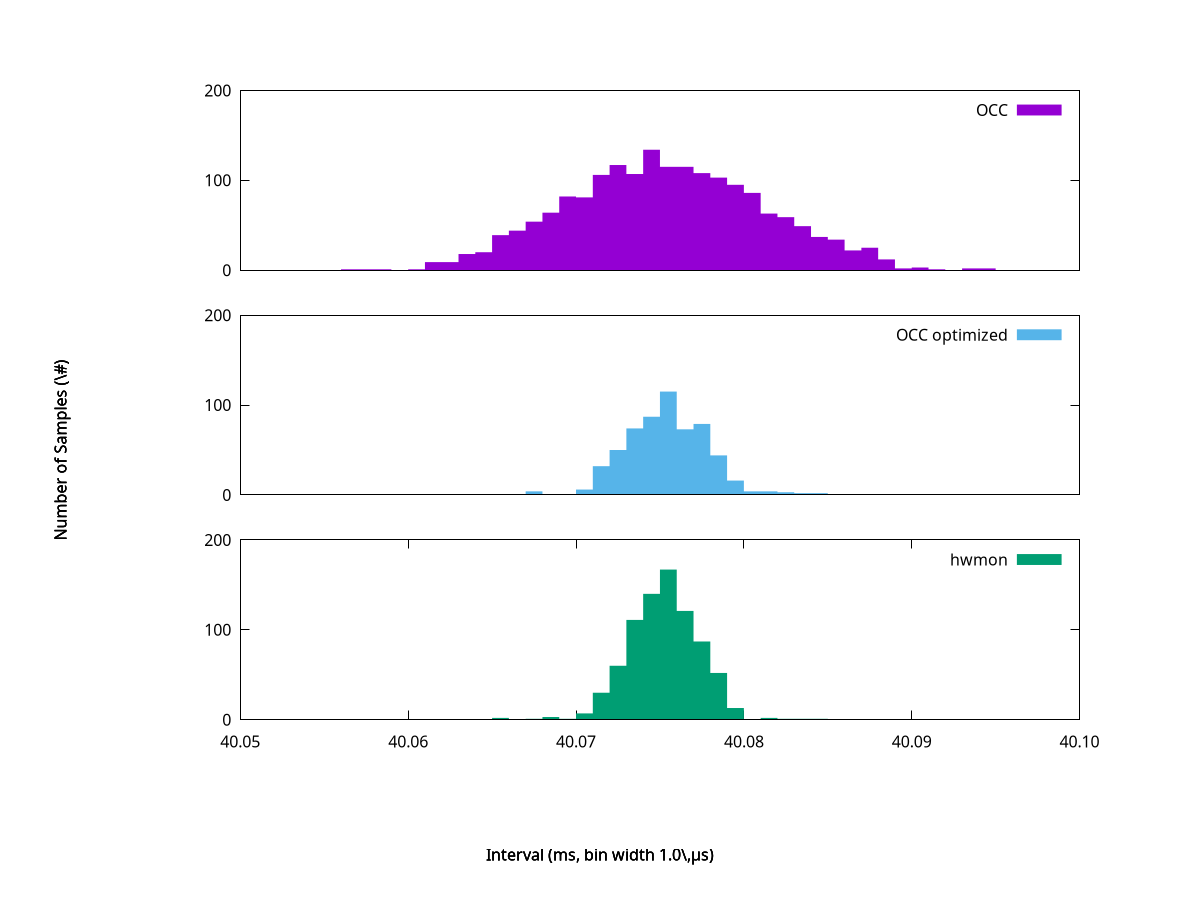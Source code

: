 $hwmon <<EOD
40.049	0
40.050000000000004	0
40.051	0
40.052	0
40.053000000000004	0
40.054	0
40.055	0
40.056	0
40.057	0
40.058	0
40.059	0
40.06	0
40.061	0
40.062	0
40.063	0
40.064	0
40.065	2
40.066	0
40.067	1
40.068	3
40.069	1
40.07	7
40.071	30
40.072	60
40.073	111
40.074	140
40.075	167
40.076	121
40.077	87
40.078	52
40.079	13
40.08	0
40.081	2
40.082	1
40.083	1
40.084	1
40.085	0
40.086	0
40.087	0
40.088	0
40.089	0
40.09	0
40.091	0
40.092	0
40.093	0
40.094	0
40.095	0
40.096000000000004	0
40.097	0
40.098	0
40.099000000000004	0
EOD
$occ <<EOD
40.049	0
40.050000000000004	0
40.051	0
40.052	0
40.053000000000004	0
40.054	0
40.055	0
40.056	1
40.057	1
40.058	1
40.059	0
40.06	1
40.061	9
40.062	9
40.063	18
40.064	20
40.065	39
40.066	44
40.067	54
40.068	64
40.069	82
40.07	81
40.071	106
40.072	117
40.073	107
40.074	134
40.075	115
40.076	115
40.077	108
40.078	103
40.079	95
40.08	86
40.081	63
40.082	59
40.083	49
40.084	37
40.085	34
40.086	22
40.087	25
40.088	12
40.089	2
40.09	3
40.091	1
40.092	0
40.093	2
40.094	2
40.095	0
40.096000000000004	0
40.097	0
40.098	0
40.099000000000004	0
EOD
$occ_optimized <<EOD
40.049	0
40.050000000000004	0
40.051	0
40.052	0
40.053000000000004	0
40.054	0
40.055	0
40.056	0
40.057	0
40.058	0
40.059	0
40.06	0
40.061	0
40.062	0
40.063	0
40.064	0
40.065	1
40.066	1
40.067	4
40.068	1
40.069	1
40.07	6
40.071	32
40.072	50
40.073	74
40.074	87
40.075	115
40.076	73
40.077	79
40.078	44
40.079	16
40.08	4
40.081	4
40.082	3
40.083	2
40.084	2
40.085	0
40.086	0
40.087	0
40.088	0
40.089	0
40.09	0
40.091	0
40.092	0
40.093	0
40.094	0
40.095	0
40.096000000000004	0
40.097	0
40.098	0
40.099000000000004	0
EOD
# hwmon cnt > 40.1 ms: 376 (31.972789115646258 %)
#   occ cnt > 40.1 ms: 1008 (35.63096500530223 %)
#   occ optimized cnt > 40.1 ms: 340 (36.208732694355696 %)

set multiplot layout 2,1
#set ylabel "Number of Samples (\\#)"

# note: global label for x axis, "set xlabel" is foreach plot
set label "Interval (ms, bin width 1.0\\,µs)" at screen 0.5,0.05 center front
set label "Number of Samples (\\#)" at screen 0.05,0.5 center rotate by 90

set lmargin at screen 0.2
set rmargin at screen 0.9

set key inside top right

set xrange [40.05:40.1]
set format x "%.2f"
set yrange [0:200]
set ytics 100

# xtics only on final plot
unset xtics

set style fill solid 1.0 noborder

set tmargin at screen 0.9
set bmargin at screen 0.7
plot $occ   u 1:2 w fillsteps lc 1 fs solid title 'OCC'

set tmargin at screen 0.65
set bmargin at screen 0.45
plot $occ_optimized u 1:2 w fillsteps lc 3 fs solid title 'OCC optimized'

set xtics
set tmargin at screen 0.4
set bmargin at screen 0.2
plot $hwmon u 1:2 w fillsteps lc 2 fs solid title 'hwmon'

unset multiplot

